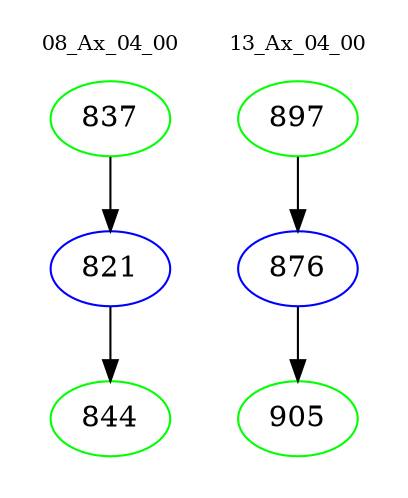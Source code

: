 digraph{
subgraph cluster_0 {
color = white
label = "08_Ax_04_00";
fontsize=10;
T0_837 [label="837", color="green"]
T0_837 -> T0_821 [color="black"]
T0_821 [label="821", color="blue"]
T0_821 -> T0_844 [color="black"]
T0_844 [label="844", color="green"]
}
subgraph cluster_1 {
color = white
label = "13_Ax_04_00";
fontsize=10;
T1_897 [label="897", color="green"]
T1_897 -> T1_876 [color="black"]
T1_876 [label="876", color="blue"]
T1_876 -> T1_905 [color="black"]
T1_905 [label="905", color="green"]
}
}
